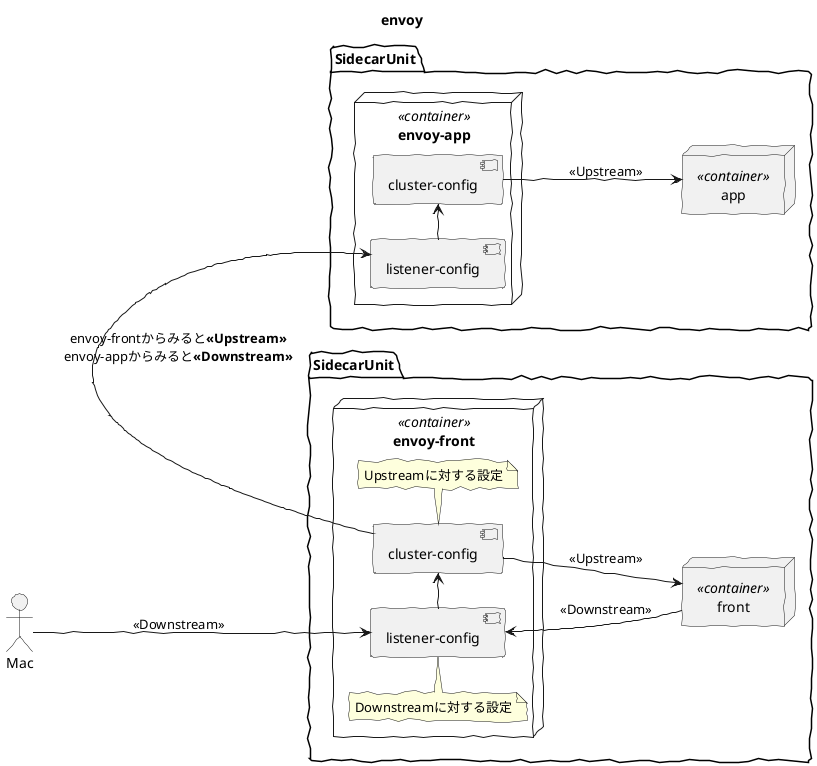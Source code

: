 @startuml
title envoy

'==============================
' Setting
'==============================
left to right direction
skinparam handwritten true


actor Mac as Mac

package SidecarUnit as SidecarUnitFront {
  node envoy-front <<container>> as EnvoyFront {
    component "listener-config" as ListenerConfigFront
    note top of ListenerConfigFront 
      Downstreamに対する設定
    end note
    
    component "cluster-config" as ClusterConfigFront
    note bottom of ClusterConfigFront 
      Upstreamに対する設定
    end note    
  }
  node front <<container>> as Front
}

package SidecarUnit as SidecarUnitApp {
  node envoy-app <<container>> as EnvoyApp {
    component "listener-config" as ListenerConfigApp
    component "cluster-config" as ClusterConfigApp
  }
  node app <<container>> as App
}

Mac --> ListenerConfigFront : <<Downstream>>
ListenerConfigFront -> ClusterConfigFront

ClusterConfigFront --> Front : <<Upstream>>
ListenerConfigFront <-- Front : <<Downstream>>

ClusterConfigFront -> ListenerConfigApp : envoy-frontからみると<b><<Upstream>></b>\nenvoy-appからみると<b><<Downstream>></b>

ListenerConfigApp -> ClusterConfigApp
ClusterConfigApp --> App : <<Upstream>>


'------------
' layout


@enduml
